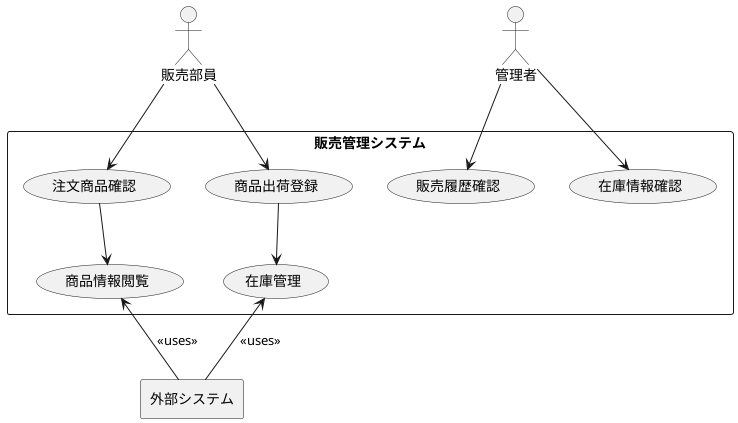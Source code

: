 @startuml 2-5
'left to right direction

actor 販売部員 as salesperson
actor 管理者 as manager

rectangle 販売管理システム {
  salesperson --> (注文商品確認)
  salesperson --> (商品出荷登録)
  
  (注文商品確認) --> (商品情報閲覧)
  (商品出荷登録) --> (在庫管理)
  
  manager --> (販売履歴確認)
  manager --> (在庫情報確認)
}

rectangle 外部システム {
  (商品情報閲覧) <-- 外部システム : <<uses>>
  (在庫管理) <-- 外部システム : <<uses>>
}

@enduml
